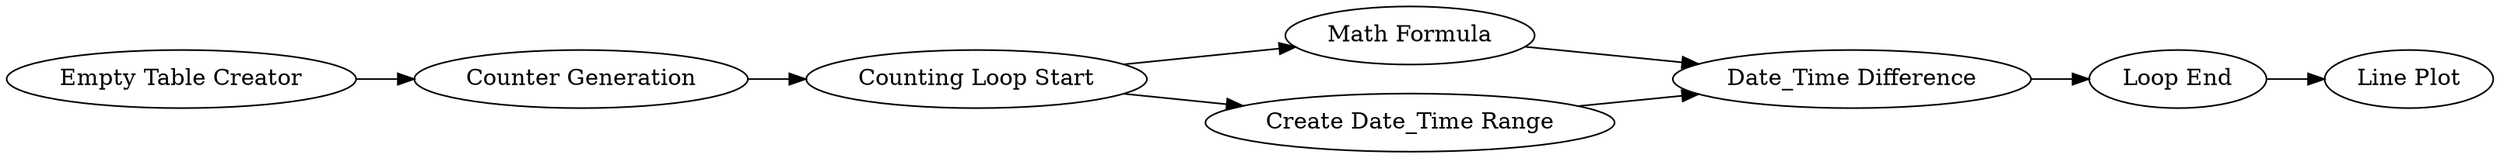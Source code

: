 digraph {
	7 -> 8
	3 -> 4
	3 -> 5
	5 -> 6
	1 -> 2
	2 -> 3
	6 -> 7
	4 -> 6
	5 [label="Create Date_Time Range"]
	1 [label="Empty Table Creator"]
	7 [label="Loop End"]
	4 [label="Math Formula"]
	6 [label="Date_Time Difference"]
	8 [label="Line Plot"]
	3 [label="Counting Loop Start"]
	2 [label="Counter Generation"]
	rankdir=LR
}
